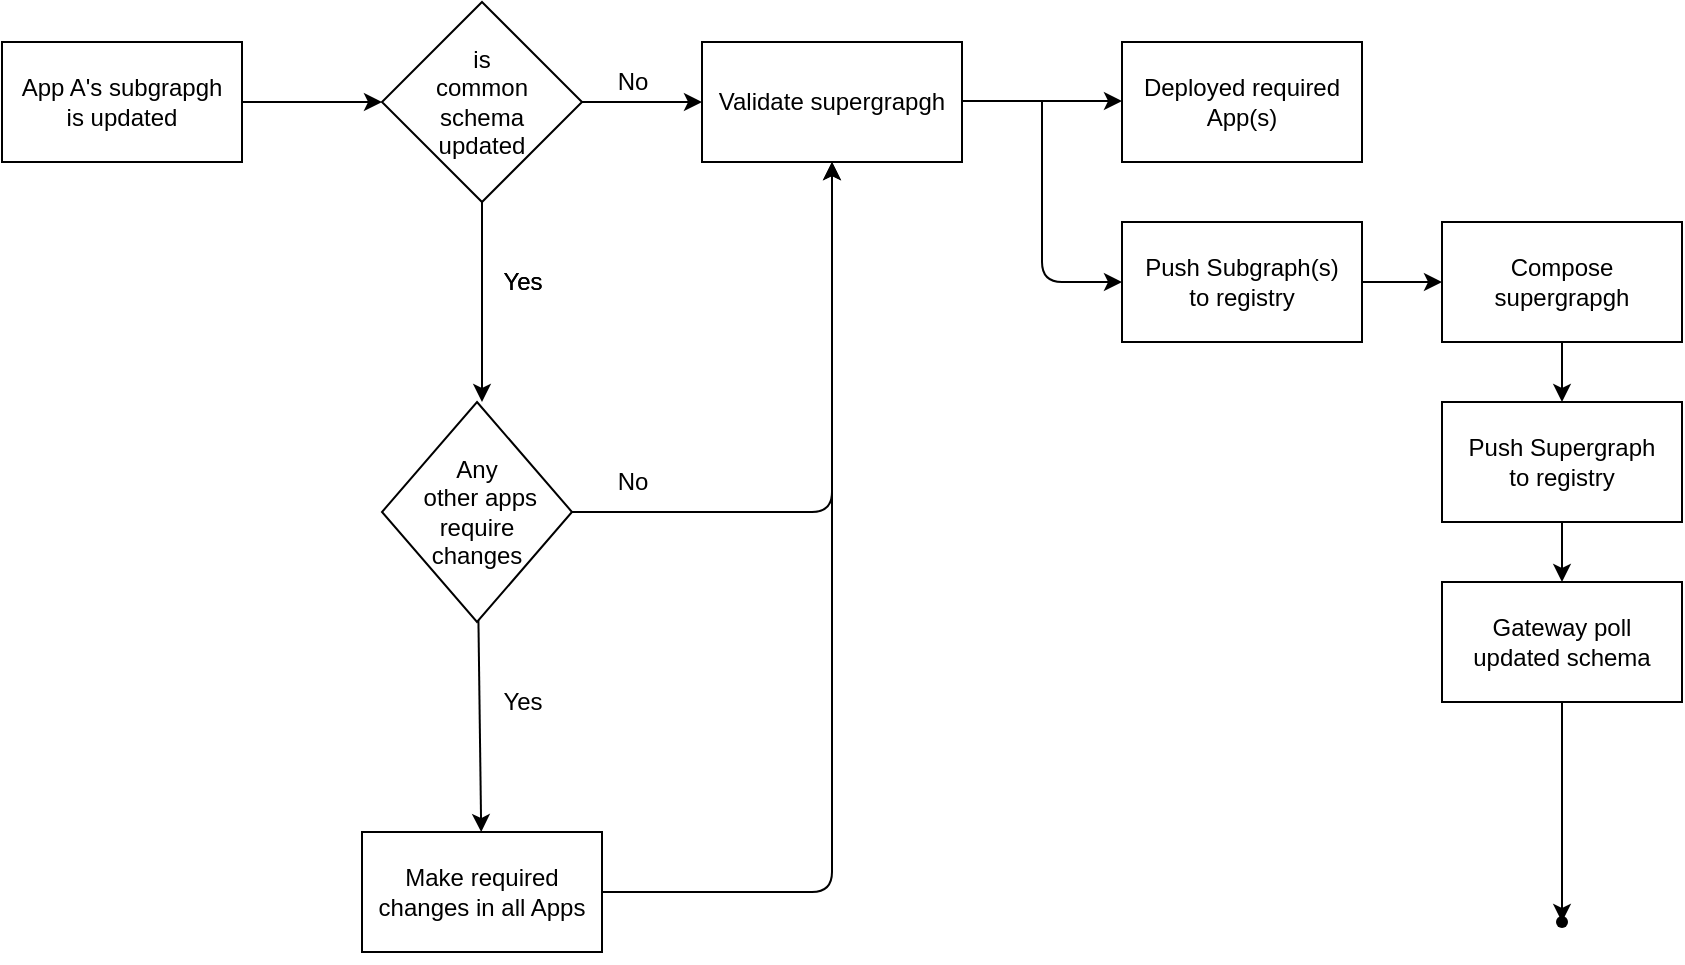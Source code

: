 <mxfile>
    <diagram id="iLEOzIY_xv6_WiryFyY4" name="Page-1">
        <mxGraphModel dx="1631" dy="485" grid="1" gridSize="10" guides="1" tooltips="1" connect="1" arrows="1" fold="1" page="1" pageScale="1" pageWidth="850" pageHeight="1100" math="0" shadow="0">
            <root>
                <mxCell id="0"/>
                <mxCell id="1" parent="0"/>
                <mxCell id="30" value="" style="edgeStyle=none;html=1;" parent="1" source="2" target="27" edge="1">
                    <mxGeometry relative="1" as="geometry"/>
                </mxCell>
                <mxCell id="2" value="App A's subgrapgh &lt;br&gt;is updated" style="rounded=0;whiteSpace=wrap;html=1;" parent="1" vertex="1">
                    <mxGeometry x="-110" y="40" width="120" height="60" as="geometry"/>
                </mxCell>
                <mxCell id="4" value="App A is deployed" style="rounded=0;whiteSpace=wrap;html=1;" parent="1" vertex="1">
                    <mxGeometry x="250" y="40" width="120" height="60" as="geometry"/>
                </mxCell>
                <mxCell id="7" value="Validate supergrapgh" style="rounded=0;whiteSpace=wrap;html=1;" parent="1" vertex="1">
                    <mxGeometry x="240" y="40" width="130" height="60" as="geometry"/>
                </mxCell>
                <mxCell id="9" value="" style="endArrow=classic;html=1;exitX=1;exitY=0.5;exitDx=0;exitDy=0;" parent="1" edge="1">
                    <mxGeometry width="50" height="50" relative="1" as="geometry">
                        <mxPoint x="370" y="69.5" as="sourcePoint"/>
                        <mxPoint x="450" y="69.5" as="targetPoint"/>
                    </mxGeometry>
                </mxCell>
                <mxCell id="10" value="Deployed required App(s)" style="rounded=0;whiteSpace=wrap;html=1;" parent="1" vertex="1">
                    <mxGeometry x="450" y="40" width="120" height="60" as="geometry"/>
                </mxCell>
                <mxCell id="11" value="" style="endArrow=classic;html=1;entryX=0;entryY=0.5;entryDx=0;entryDy=0;" parent="1" edge="1">
                    <mxGeometry width="50" height="50" relative="1" as="geometry">
                        <mxPoint x="410" y="70" as="sourcePoint"/>
                        <mxPoint x="450" y="160" as="targetPoint"/>
                        <Array as="points">
                            <mxPoint x="410" y="160"/>
                        </Array>
                    </mxGeometry>
                </mxCell>
                <mxCell id="26" value="" style="edgeStyle=none;html=1;" parent="1" source="17" target="22" edge="1">
                    <mxGeometry relative="1" as="geometry"/>
                </mxCell>
                <mxCell id="17" value="Push Subgraph(s)&lt;br&gt;to registry" style="rounded=0;whiteSpace=wrap;html=1;" parent="1" vertex="1">
                    <mxGeometry x="450" y="130" width="120" height="60" as="geometry"/>
                </mxCell>
                <mxCell id="24" value="" style="edgeStyle=none;html=1;" parent="1" source="19" target="21" edge="1">
                    <mxGeometry relative="1" as="geometry"/>
                </mxCell>
                <mxCell id="19" value="Push Supergraph&lt;br&gt;to registry" style="rounded=0;whiteSpace=wrap;html=1;" parent="1" vertex="1">
                    <mxGeometry x="610" y="220" width="120" height="60" as="geometry"/>
                </mxCell>
                <mxCell id="47" value="" style="edgeStyle=none;html=1;" edge="1" parent="1" source="21" target="46">
                    <mxGeometry relative="1" as="geometry"/>
                </mxCell>
                <mxCell id="21" value="Gateway poll &lt;br&gt;updated schema" style="rounded=0;whiteSpace=wrap;html=1;" parent="1" vertex="1">
                    <mxGeometry x="610" y="310" width="120" height="60" as="geometry"/>
                </mxCell>
                <mxCell id="23" value="" style="edgeStyle=none;html=1;" parent="1" source="22" target="19" edge="1">
                    <mxGeometry relative="1" as="geometry"/>
                </mxCell>
                <mxCell id="22" value="Compose supergrapgh" style="rounded=0;whiteSpace=wrap;html=1;" parent="1" vertex="1">
                    <mxGeometry x="610" y="130" width="120" height="60" as="geometry"/>
                </mxCell>
                <mxCell id="28" value="" style="edgeStyle=none;html=1;" parent="1" source="27" target="7" edge="1">
                    <mxGeometry relative="1" as="geometry"/>
                </mxCell>
                <mxCell id="32" value="" style="edgeStyle=none;html=1;" parent="1" source="27" edge="1">
                    <mxGeometry relative="1" as="geometry">
                        <mxPoint x="130" y="220" as="targetPoint"/>
                    </mxGeometry>
                </mxCell>
                <mxCell id="27" value="&lt;span&gt;is&lt;br&gt;common &lt;br&gt;schema &lt;br&gt;updated&lt;/span&gt;" style="rhombus;whiteSpace=wrap;html=1;" parent="1" vertex="1">
                    <mxGeometry x="80" y="20" width="100" height="100" as="geometry"/>
                </mxCell>
                <mxCell id="29" value="No" style="text;html=1;align=center;verticalAlign=middle;resizable=0;points=[];autosize=1;strokeColor=none;fillColor=none;" parent="1" vertex="1">
                    <mxGeometry x="190" y="50" width="30" height="20" as="geometry"/>
                </mxCell>
                <mxCell id="33" value="Yes" style="text;html=1;align=center;verticalAlign=middle;resizable=0;points=[];autosize=1;strokeColor=none;fillColor=none;" parent="1" vertex="1">
                    <mxGeometry x="130" y="150" width="40" height="20" as="geometry"/>
                </mxCell>
                <mxCell id="39" value="" style="edgeStyle=none;html=1;" edge="1" parent="1" source="36" target="38">
                    <mxGeometry relative="1" as="geometry"/>
                </mxCell>
                <mxCell id="42" value="" style="edgeStyle=none;html=1;entryX=0.5;entryY=1;entryDx=0;entryDy=0;" edge="1" parent="1" source="36" target="7">
                    <mxGeometry relative="1" as="geometry">
                        <mxPoint x="260" y="275" as="targetPoint"/>
                        <Array as="points">
                            <mxPoint x="305" y="275"/>
                        </Array>
                    </mxGeometry>
                </mxCell>
                <mxCell id="36" value="Any&lt;br&gt;&amp;nbsp;other apps require &lt;br&gt;changes" style="rhombus;whiteSpace=wrap;html=1;" parent="1" vertex="1">
                    <mxGeometry x="80" y="220" width="95" height="110" as="geometry"/>
                </mxCell>
                <mxCell id="37" value="Yes" style="text;html=1;align=center;verticalAlign=middle;resizable=0;points=[];autosize=1;strokeColor=none;fillColor=none;" vertex="1" parent="1">
                    <mxGeometry x="130" y="150" width="40" height="20" as="geometry"/>
                </mxCell>
                <mxCell id="45" value="" style="edgeStyle=none;html=1;entryX=0.5;entryY=1;entryDx=0;entryDy=0;" edge="1" parent="1" source="38" target="7">
                    <mxGeometry relative="1" as="geometry">
                        <mxPoint x="305" y="110" as="targetPoint"/>
                        <Array as="points">
                            <mxPoint x="305" y="465"/>
                        </Array>
                    </mxGeometry>
                </mxCell>
                <mxCell id="38" value="Make required changes in all Apps" style="whiteSpace=wrap;html=1;" vertex="1" parent="1">
                    <mxGeometry x="70" y="435" width="120" height="60" as="geometry"/>
                </mxCell>
                <mxCell id="40" value="Yes" style="text;html=1;align=center;verticalAlign=middle;resizable=0;points=[];autosize=1;strokeColor=none;fillColor=none;" vertex="1" parent="1">
                    <mxGeometry x="130" y="360" width="40" height="20" as="geometry"/>
                </mxCell>
                <mxCell id="43" value="No" style="text;html=1;align=center;verticalAlign=middle;resizable=0;points=[];autosize=1;strokeColor=none;fillColor=none;" vertex="1" parent="1">
                    <mxGeometry x="190" y="250" width="30" height="20" as="geometry"/>
                </mxCell>
                <mxCell id="46" value="" style="shape=waypoint;sketch=0;size=6;pointerEvents=1;points=[];fillColor=default;resizable=0;rotatable=0;perimeter=centerPerimeter;snapToPoint=1;rounded=0;" vertex="1" parent="1">
                    <mxGeometry x="650" y="460" width="40" height="40" as="geometry"/>
                </mxCell>
            </root>
        </mxGraphModel>
    </diagram>
</mxfile>